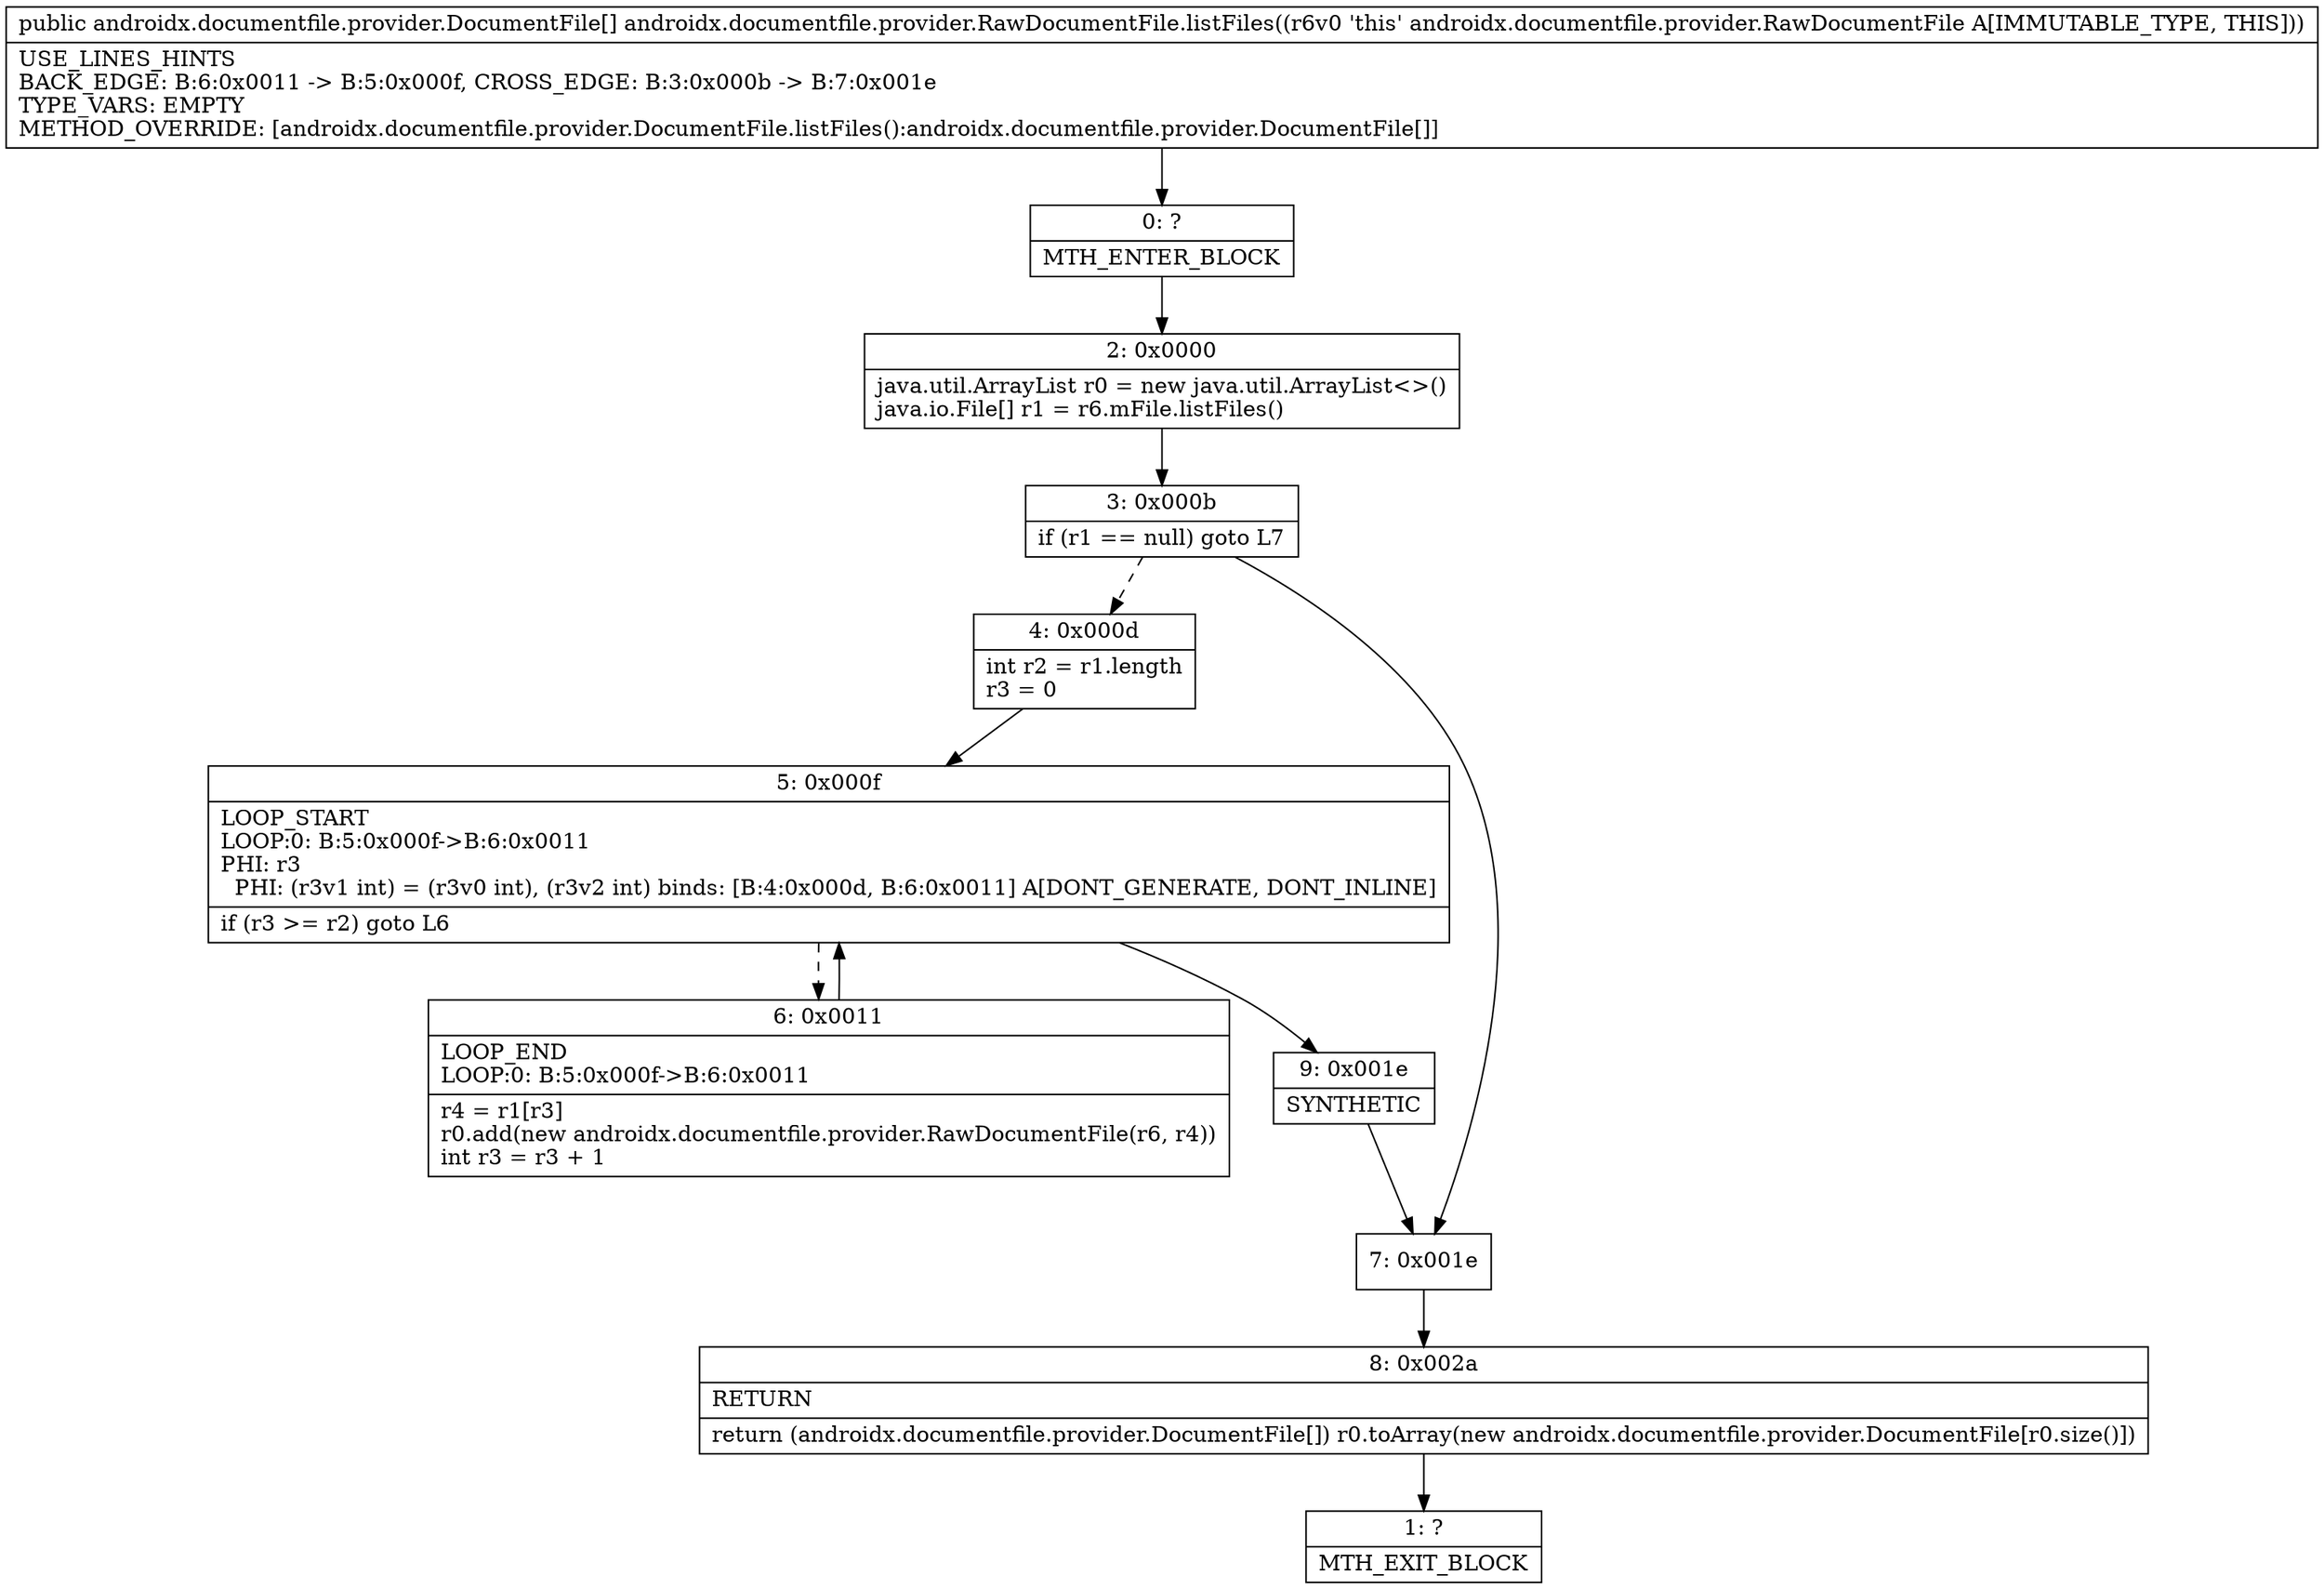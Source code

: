 digraph "CFG forandroidx.documentfile.provider.RawDocumentFile.listFiles()[Landroidx\/documentfile\/provider\/DocumentFile;" {
Node_0 [shape=record,label="{0\:\ ?|MTH_ENTER_BLOCK\l}"];
Node_2 [shape=record,label="{2\:\ 0x0000|java.util.ArrayList r0 = new java.util.ArrayList\<\>()\ljava.io.File[] r1 = r6.mFile.listFiles()\l}"];
Node_3 [shape=record,label="{3\:\ 0x000b|if (r1 == null) goto L7\l}"];
Node_4 [shape=record,label="{4\:\ 0x000d|int r2 = r1.length\lr3 = 0\l}"];
Node_5 [shape=record,label="{5\:\ 0x000f|LOOP_START\lLOOP:0: B:5:0x000f\-\>B:6:0x0011\lPHI: r3 \l  PHI: (r3v1 int) = (r3v0 int), (r3v2 int) binds: [B:4:0x000d, B:6:0x0011] A[DONT_GENERATE, DONT_INLINE]\l|if (r3 \>= r2) goto L6\l}"];
Node_6 [shape=record,label="{6\:\ 0x0011|LOOP_END\lLOOP:0: B:5:0x000f\-\>B:6:0x0011\l|r4 = r1[r3]\lr0.add(new androidx.documentfile.provider.RawDocumentFile(r6, r4))\lint r3 = r3 + 1\l}"];
Node_9 [shape=record,label="{9\:\ 0x001e|SYNTHETIC\l}"];
Node_7 [shape=record,label="{7\:\ 0x001e}"];
Node_8 [shape=record,label="{8\:\ 0x002a|RETURN\l|return (androidx.documentfile.provider.DocumentFile[]) r0.toArray(new androidx.documentfile.provider.DocumentFile[r0.size()])\l}"];
Node_1 [shape=record,label="{1\:\ ?|MTH_EXIT_BLOCK\l}"];
MethodNode[shape=record,label="{public androidx.documentfile.provider.DocumentFile[] androidx.documentfile.provider.RawDocumentFile.listFiles((r6v0 'this' androidx.documentfile.provider.RawDocumentFile A[IMMUTABLE_TYPE, THIS]))  | USE_LINES_HINTS\lBACK_EDGE: B:6:0x0011 \-\> B:5:0x000f, CROSS_EDGE: B:3:0x000b \-\> B:7:0x001e\lTYPE_VARS: EMPTY\lMETHOD_OVERRIDE: [androidx.documentfile.provider.DocumentFile.listFiles():androidx.documentfile.provider.DocumentFile[]]\l}"];
MethodNode -> Node_0;Node_0 -> Node_2;
Node_2 -> Node_3;
Node_3 -> Node_4[style=dashed];
Node_3 -> Node_7;
Node_4 -> Node_5;
Node_5 -> Node_6[style=dashed];
Node_5 -> Node_9;
Node_6 -> Node_5;
Node_9 -> Node_7;
Node_7 -> Node_8;
Node_8 -> Node_1;
}

